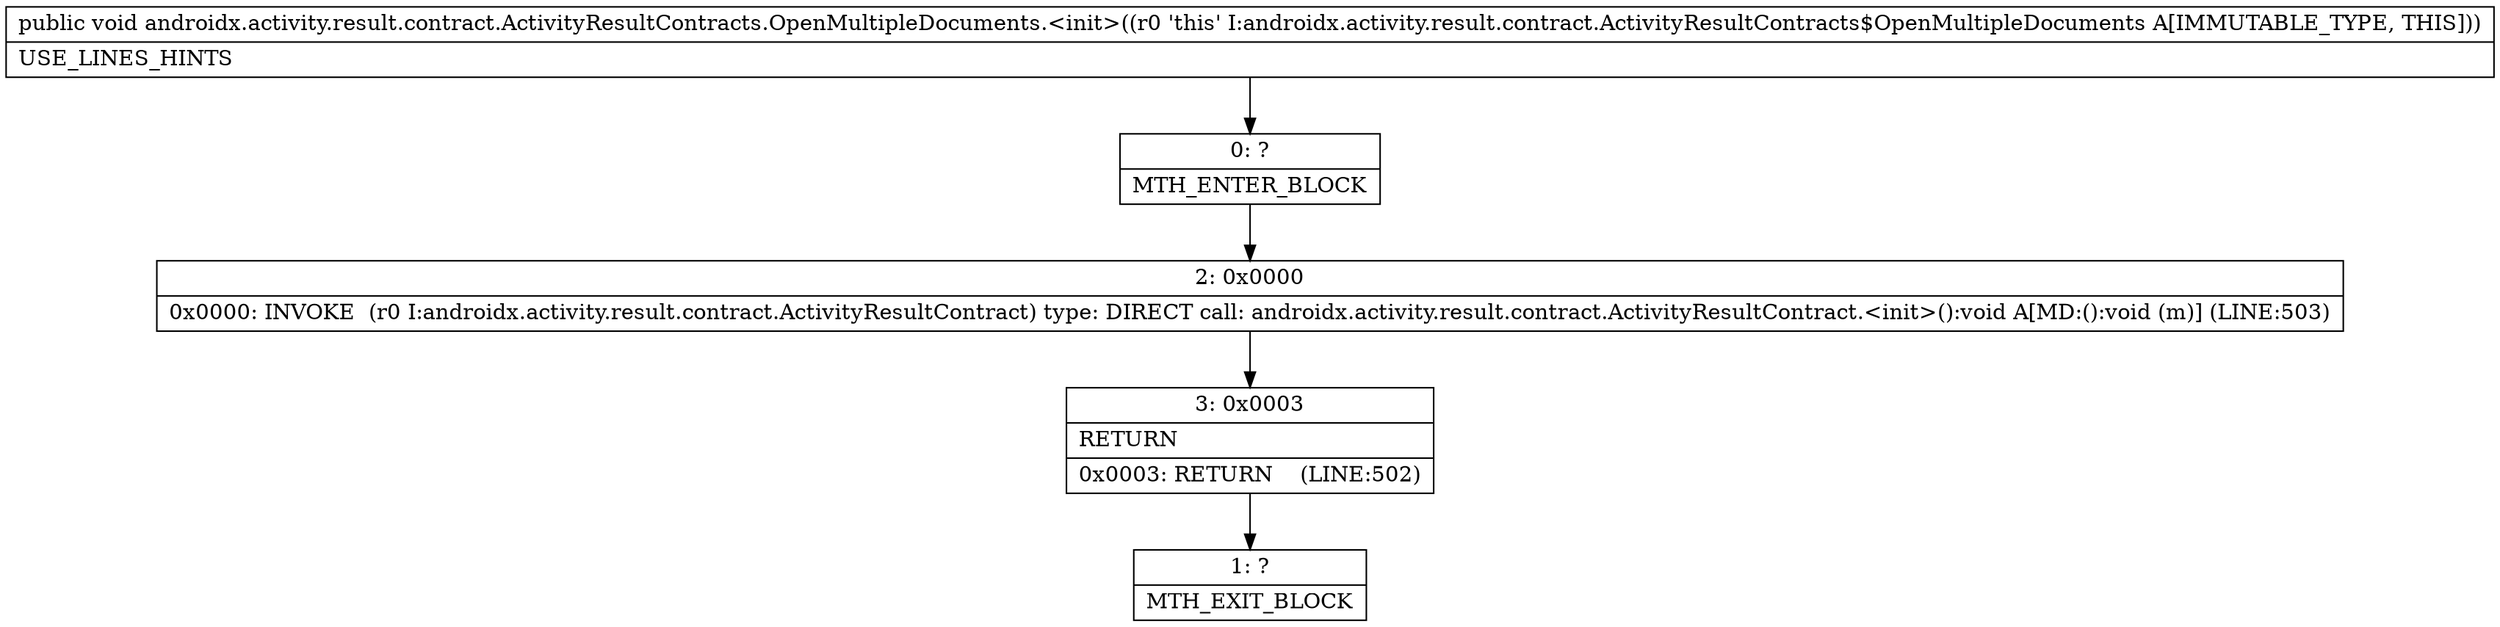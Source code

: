 digraph "CFG forandroidx.activity.result.contract.ActivityResultContracts.OpenMultipleDocuments.\<init\>()V" {
Node_0 [shape=record,label="{0\:\ ?|MTH_ENTER_BLOCK\l}"];
Node_2 [shape=record,label="{2\:\ 0x0000|0x0000: INVOKE  (r0 I:androidx.activity.result.contract.ActivityResultContract) type: DIRECT call: androidx.activity.result.contract.ActivityResultContract.\<init\>():void A[MD:():void (m)] (LINE:503)\l}"];
Node_3 [shape=record,label="{3\:\ 0x0003|RETURN\l|0x0003: RETURN    (LINE:502)\l}"];
Node_1 [shape=record,label="{1\:\ ?|MTH_EXIT_BLOCK\l}"];
MethodNode[shape=record,label="{public void androidx.activity.result.contract.ActivityResultContracts.OpenMultipleDocuments.\<init\>((r0 'this' I:androidx.activity.result.contract.ActivityResultContracts$OpenMultipleDocuments A[IMMUTABLE_TYPE, THIS]))  | USE_LINES_HINTS\l}"];
MethodNode -> Node_0;Node_0 -> Node_2;
Node_2 -> Node_3;
Node_3 -> Node_1;
}

